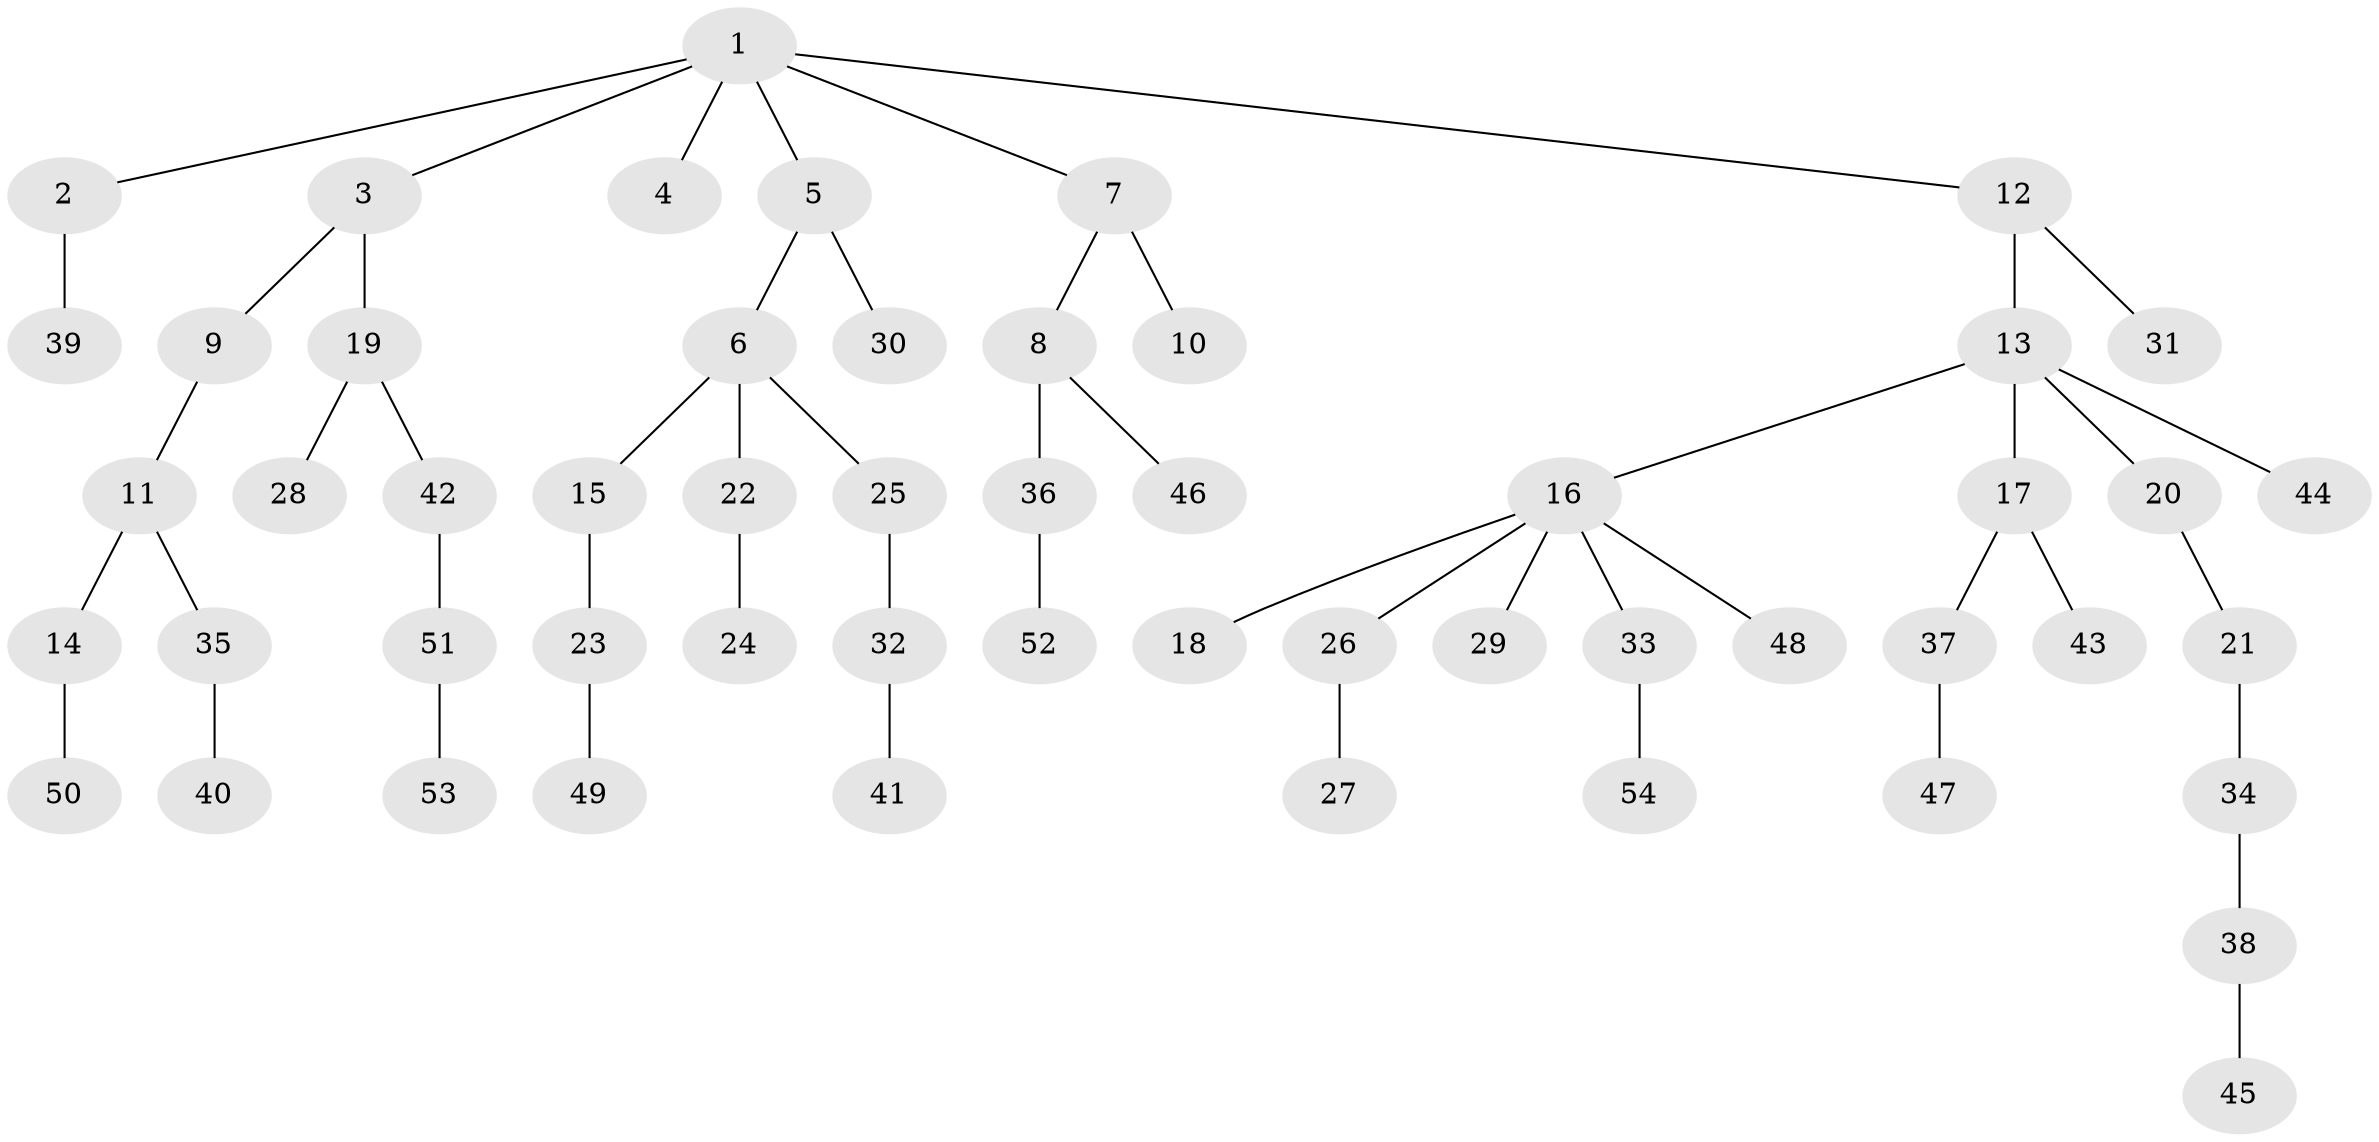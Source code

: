 // original degree distribution, {7: 0.018691588785046728, 5: 0.037383177570093455, 4: 0.037383177570093455, 2: 0.19626168224299065, 1: 0.5327102803738317, 3: 0.1588785046728972, 6: 0.018691588785046728}
// Generated by graph-tools (version 1.1) at 2025/37/03/09/25 02:37:06]
// undirected, 54 vertices, 53 edges
graph export_dot {
graph [start="1"]
  node [color=gray90,style=filled];
  1;
  2;
  3;
  4;
  5;
  6;
  7;
  8;
  9;
  10;
  11;
  12;
  13;
  14;
  15;
  16;
  17;
  18;
  19;
  20;
  21;
  22;
  23;
  24;
  25;
  26;
  27;
  28;
  29;
  30;
  31;
  32;
  33;
  34;
  35;
  36;
  37;
  38;
  39;
  40;
  41;
  42;
  43;
  44;
  45;
  46;
  47;
  48;
  49;
  50;
  51;
  52;
  53;
  54;
  1 -- 2 [weight=1.0];
  1 -- 3 [weight=1.0];
  1 -- 4 [weight=1.0];
  1 -- 5 [weight=1.0];
  1 -- 7 [weight=1.0];
  1 -- 12 [weight=1.0];
  2 -- 39 [weight=3.0];
  3 -- 9 [weight=1.0];
  3 -- 19 [weight=1.0];
  5 -- 6 [weight=1.0];
  5 -- 30 [weight=1.0];
  6 -- 15 [weight=1.0];
  6 -- 22 [weight=1.0];
  6 -- 25 [weight=1.0];
  7 -- 8 [weight=1.0];
  7 -- 10 [weight=2.0];
  8 -- 36 [weight=1.0];
  8 -- 46 [weight=1.0];
  9 -- 11 [weight=1.0];
  11 -- 14 [weight=1.0];
  11 -- 35 [weight=1.0];
  12 -- 13 [weight=1.0];
  12 -- 31 [weight=1.0];
  13 -- 16 [weight=1.0];
  13 -- 17 [weight=1.0];
  13 -- 20 [weight=1.0];
  13 -- 44 [weight=1.0];
  14 -- 50 [weight=1.0];
  15 -- 23 [weight=1.0];
  16 -- 18 [weight=1.0];
  16 -- 26 [weight=1.0];
  16 -- 29 [weight=1.0];
  16 -- 33 [weight=1.0];
  16 -- 48 [weight=1.0];
  17 -- 37 [weight=1.0];
  17 -- 43 [weight=2.0];
  19 -- 28 [weight=2.0];
  19 -- 42 [weight=1.0];
  20 -- 21 [weight=1.0];
  21 -- 34 [weight=1.0];
  22 -- 24 [weight=1.0];
  23 -- 49 [weight=1.0];
  25 -- 32 [weight=1.0];
  26 -- 27 [weight=1.0];
  32 -- 41 [weight=1.0];
  33 -- 54 [weight=1.0];
  34 -- 38 [weight=1.0];
  35 -- 40 [weight=1.0];
  36 -- 52 [weight=1.0];
  37 -- 47 [weight=1.0];
  38 -- 45 [weight=2.0];
  42 -- 51 [weight=1.0];
  51 -- 53 [weight=1.0];
}
